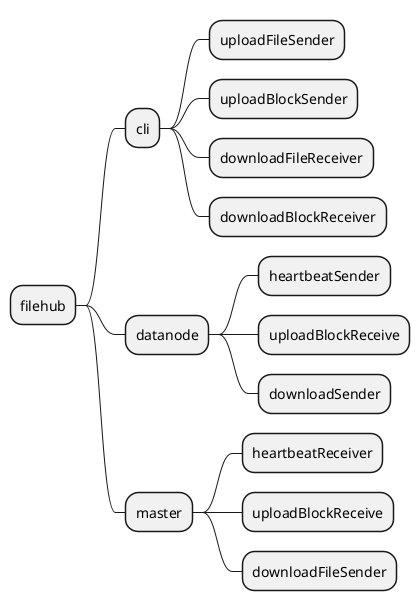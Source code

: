 @startmindmap

+ filehub

++ cli
+++ uploadFileSender
+++ uploadBlockSender
+++ downloadFileReceiver
+++ downloadBlockReceiver

++ datanode
+++ heartbeatSender
+++ uploadBlockReceive
+++ downloadSender

++ master
+++ heartbeatReceiver
+++ uploadBlockReceive
+++ downloadFileSender


@endmindmap